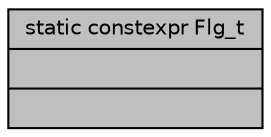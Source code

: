 digraph "static constexpr Flg_t"
{
 // INTERACTIVE_SVG=YES
  bgcolor="transparent";
  edge [fontname="Helvetica",fontsize="10",labelfontname="Helvetica",labelfontsize="10"];
  node [fontname="Helvetica",fontsize="10",shape=record];
  Node1 [label="{static constexpr Flg_t\n||}",height=0.2,width=0.4,color="black", fillcolor="grey75", style="filled", fontcolor="black"];
}
